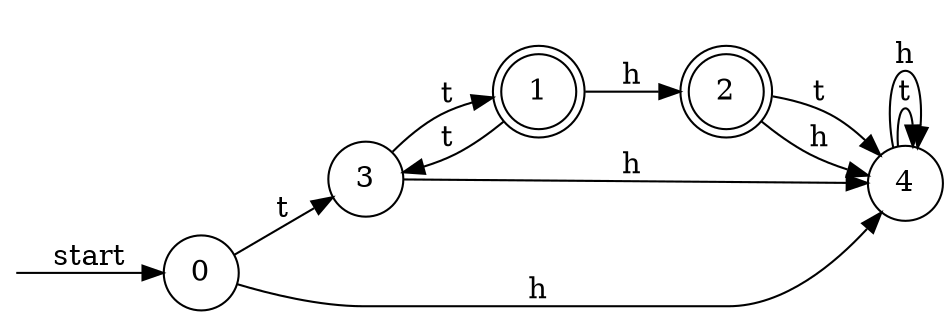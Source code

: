 digraph dfa {
    rankdir = LR;
    node [shape = circle];
    __start [style = invis, shape = point];
    __start -> "0" [ label = "start" ];
    node [shape = doublecircle]; "1" "2"
    node [shape = circle];
    "0" -> "3" [ label = "t" ];
    "0" -> "4" [ label = "h" ];
    "3" -> "1" [ label = "t" ];
    "3" -> "4" [ label = "h" ];
    "1" -> "3" [ label = "t" ];
    "1" -> "2" [ label = "h" ];
    "4" -> "4" [ label = "t" ];
    "4" -> "4" [ label = "h" ];
    "2" -> "4" [ label = "t" ];
    "2" -> "4" [ label = "h" ];
}
